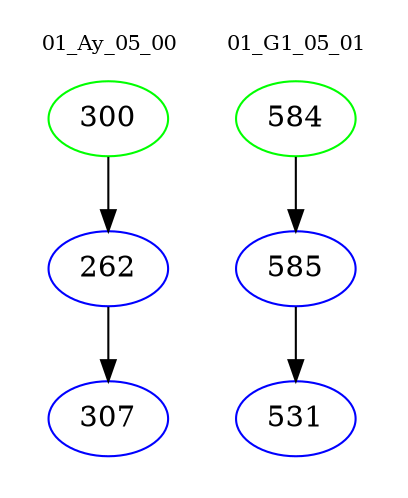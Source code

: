 digraph{
subgraph cluster_0 {
color = white
label = "01_Ay_05_00";
fontsize=10;
T0_300 [label="300", color="green"]
T0_300 -> T0_262 [color="black"]
T0_262 [label="262", color="blue"]
T0_262 -> T0_307 [color="black"]
T0_307 [label="307", color="blue"]
}
subgraph cluster_1 {
color = white
label = "01_G1_05_01";
fontsize=10;
T1_584 [label="584", color="green"]
T1_584 -> T1_585 [color="black"]
T1_585 [label="585", color="blue"]
T1_585 -> T1_531 [color="black"]
T1_531 [label="531", color="blue"]
}
}
